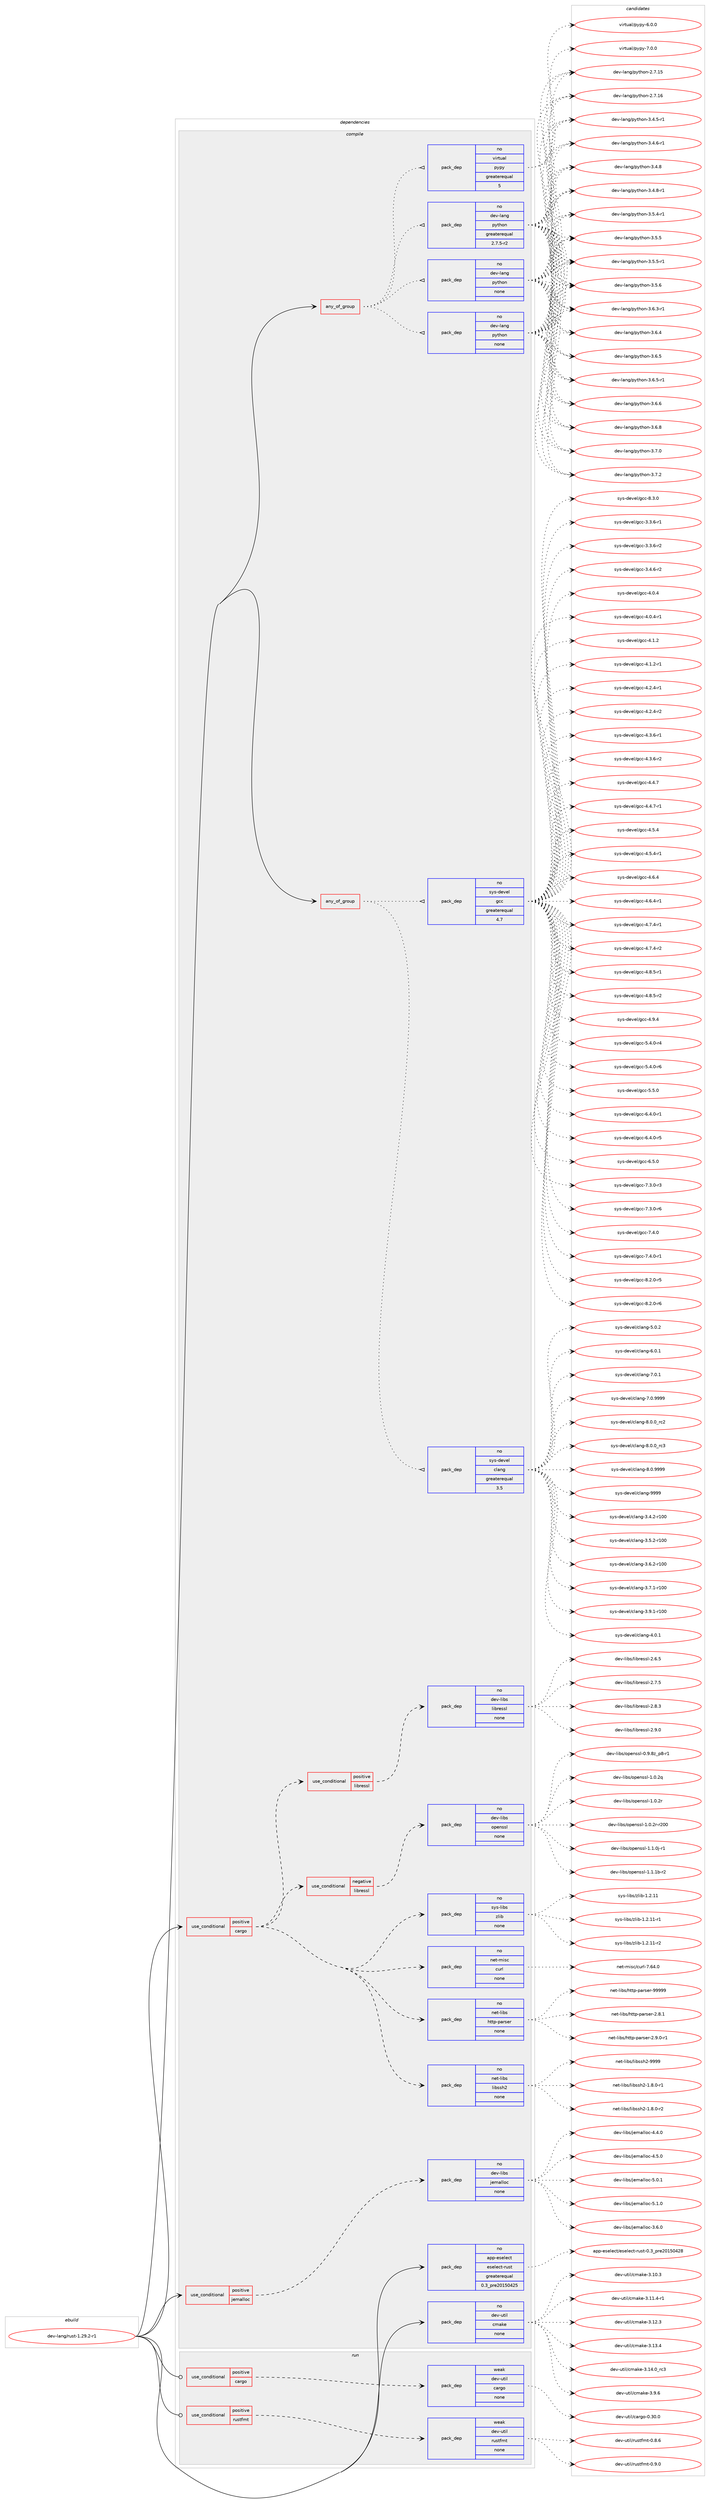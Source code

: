 digraph prolog {

# *************
# Graph options
# *************

newrank=true;
concentrate=true;
compound=true;
graph [rankdir=LR,fontname=Helvetica,fontsize=10,ranksep=1.5];#, ranksep=2.5, nodesep=0.2];
edge  [arrowhead=vee];
node  [fontname=Helvetica,fontsize=10];

# **********
# The ebuild
# **********

subgraph cluster_leftcol {
color=gray;
rank=same;
label=<<i>ebuild</i>>;
id [label="dev-lang/rust-1.29.2-r1", color=red, width=4, href="../dev-lang/rust-1.29.2-r1.svg"];
}

# ****************
# The dependencies
# ****************

subgraph cluster_midcol {
color=gray;
label=<<i>dependencies</i>>;
subgraph cluster_compile {
fillcolor="#eeeeee";
style=filled;
label=<<i>compile</i>>;
subgraph any22044 {
dependency1362469 [label=<<TABLE BORDER="0" CELLBORDER="1" CELLSPACING="0" CELLPADDING="4"><TR><TD CELLPADDING="10">any_of_group</TD></TR></TABLE>>, shape=none, color=red];subgraph pack975053 {
dependency1362470 [label=<<TABLE BORDER="0" CELLBORDER="1" CELLSPACING="0" CELLPADDING="4" WIDTH="220"><TR><TD ROWSPAN="6" CELLPADDING="30">pack_dep</TD></TR><TR><TD WIDTH="110">no</TD></TR><TR><TD>dev-lang</TD></TR><TR><TD>python</TD></TR><TR><TD>none</TD></TR><TR><TD></TD></TR></TABLE>>, shape=none, color=blue];
}
dependency1362469:e -> dependency1362470:w [weight=20,style="dotted",arrowhead="oinv"];
subgraph pack975054 {
dependency1362471 [label=<<TABLE BORDER="0" CELLBORDER="1" CELLSPACING="0" CELLPADDING="4" WIDTH="220"><TR><TD ROWSPAN="6" CELLPADDING="30">pack_dep</TD></TR><TR><TD WIDTH="110">no</TD></TR><TR><TD>dev-lang</TD></TR><TR><TD>python</TD></TR><TR><TD>none</TD></TR><TR><TD></TD></TR></TABLE>>, shape=none, color=blue];
}
dependency1362469:e -> dependency1362471:w [weight=20,style="dotted",arrowhead="oinv"];
subgraph pack975055 {
dependency1362472 [label=<<TABLE BORDER="0" CELLBORDER="1" CELLSPACING="0" CELLPADDING="4" WIDTH="220"><TR><TD ROWSPAN="6" CELLPADDING="30">pack_dep</TD></TR><TR><TD WIDTH="110">no</TD></TR><TR><TD>dev-lang</TD></TR><TR><TD>python</TD></TR><TR><TD>greaterequal</TD></TR><TR><TD>2.7.5-r2</TD></TR></TABLE>>, shape=none, color=blue];
}
dependency1362469:e -> dependency1362472:w [weight=20,style="dotted",arrowhead="oinv"];
subgraph pack975056 {
dependency1362473 [label=<<TABLE BORDER="0" CELLBORDER="1" CELLSPACING="0" CELLPADDING="4" WIDTH="220"><TR><TD ROWSPAN="6" CELLPADDING="30">pack_dep</TD></TR><TR><TD WIDTH="110">no</TD></TR><TR><TD>virtual</TD></TR><TR><TD>pypy</TD></TR><TR><TD>greaterequal</TD></TR><TR><TD>5</TD></TR></TABLE>>, shape=none, color=blue];
}
dependency1362469:e -> dependency1362473:w [weight=20,style="dotted",arrowhead="oinv"];
}
id:e -> dependency1362469:w [weight=20,style="solid",arrowhead="vee"];
subgraph any22045 {
dependency1362474 [label=<<TABLE BORDER="0" CELLBORDER="1" CELLSPACING="0" CELLPADDING="4"><TR><TD CELLPADDING="10">any_of_group</TD></TR></TABLE>>, shape=none, color=red];subgraph pack975057 {
dependency1362475 [label=<<TABLE BORDER="0" CELLBORDER="1" CELLSPACING="0" CELLPADDING="4" WIDTH="220"><TR><TD ROWSPAN="6" CELLPADDING="30">pack_dep</TD></TR><TR><TD WIDTH="110">no</TD></TR><TR><TD>sys-devel</TD></TR><TR><TD>gcc</TD></TR><TR><TD>greaterequal</TD></TR><TR><TD>4.7</TD></TR></TABLE>>, shape=none, color=blue];
}
dependency1362474:e -> dependency1362475:w [weight=20,style="dotted",arrowhead="oinv"];
subgraph pack975058 {
dependency1362476 [label=<<TABLE BORDER="0" CELLBORDER="1" CELLSPACING="0" CELLPADDING="4" WIDTH="220"><TR><TD ROWSPAN="6" CELLPADDING="30">pack_dep</TD></TR><TR><TD WIDTH="110">no</TD></TR><TR><TD>sys-devel</TD></TR><TR><TD>clang</TD></TR><TR><TD>greaterequal</TD></TR><TR><TD>3.5</TD></TR></TABLE>>, shape=none, color=blue];
}
dependency1362474:e -> dependency1362476:w [weight=20,style="dotted",arrowhead="oinv"];
}
id:e -> dependency1362474:w [weight=20,style="solid",arrowhead="vee"];
subgraph cond364820 {
dependency1362477 [label=<<TABLE BORDER="0" CELLBORDER="1" CELLSPACING="0" CELLPADDING="4"><TR><TD ROWSPAN="3" CELLPADDING="10">use_conditional</TD></TR><TR><TD>positive</TD></TR><TR><TD>cargo</TD></TR></TABLE>>, shape=none, color=red];
subgraph pack975059 {
dependency1362478 [label=<<TABLE BORDER="0" CELLBORDER="1" CELLSPACING="0" CELLPADDING="4" WIDTH="220"><TR><TD ROWSPAN="6" CELLPADDING="30">pack_dep</TD></TR><TR><TD WIDTH="110">no</TD></TR><TR><TD>sys-libs</TD></TR><TR><TD>zlib</TD></TR><TR><TD>none</TD></TR><TR><TD></TD></TR></TABLE>>, shape=none, color=blue];
}
dependency1362477:e -> dependency1362478:w [weight=20,style="dashed",arrowhead="vee"];
subgraph cond364821 {
dependency1362479 [label=<<TABLE BORDER="0" CELLBORDER="1" CELLSPACING="0" CELLPADDING="4"><TR><TD ROWSPAN="3" CELLPADDING="10">use_conditional</TD></TR><TR><TD>negative</TD></TR><TR><TD>libressl</TD></TR></TABLE>>, shape=none, color=red];
subgraph pack975060 {
dependency1362480 [label=<<TABLE BORDER="0" CELLBORDER="1" CELLSPACING="0" CELLPADDING="4" WIDTH="220"><TR><TD ROWSPAN="6" CELLPADDING="30">pack_dep</TD></TR><TR><TD WIDTH="110">no</TD></TR><TR><TD>dev-libs</TD></TR><TR><TD>openssl</TD></TR><TR><TD>none</TD></TR><TR><TD></TD></TR></TABLE>>, shape=none, color=blue];
}
dependency1362479:e -> dependency1362480:w [weight=20,style="dashed",arrowhead="vee"];
}
dependency1362477:e -> dependency1362479:w [weight=20,style="dashed",arrowhead="vee"];
subgraph cond364822 {
dependency1362481 [label=<<TABLE BORDER="0" CELLBORDER="1" CELLSPACING="0" CELLPADDING="4"><TR><TD ROWSPAN="3" CELLPADDING="10">use_conditional</TD></TR><TR><TD>positive</TD></TR><TR><TD>libressl</TD></TR></TABLE>>, shape=none, color=red];
subgraph pack975061 {
dependency1362482 [label=<<TABLE BORDER="0" CELLBORDER="1" CELLSPACING="0" CELLPADDING="4" WIDTH="220"><TR><TD ROWSPAN="6" CELLPADDING="30">pack_dep</TD></TR><TR><TD WIDTH="110">no</TD></TR><TR><TD>dev-libs</TD></TR><TR><TD>libressl</TD></TR><TR><TD>none</TD></TR><TR><TD></TD></TR></TABLE>>, shape=none, color=blue];
}
dependency1362481:e -> dependency1362482:w [weight=20,style="dashed",arrowhead="vee"];
}
dependency1362477:e -> dependency1362481:w [weight=20,style="dashed",arrowhead="vee"];
subgraph pack975062 {
dependency1362483 [label=<<TABLE BORDER="0" CELLBORDER="1" CELLSPACING="0" CELLPADDING="4" WIDTH="220"><TR><TD ROWSPAN="6" CELLPADDING="30">pack_dep</TD></TR><TR><TD WIDTH="110">no</TD></TR><TR><TD>net-libs</TD></TR><TR><TD>libssh2</TD></TR><TR><TD>none</TD></TR><TR><TD></TD></TR></TABLE>>, shape=none, color=blue];
}
dependency1362477:e -> dependency1362483:w [weight=20,style="dashed",arrowhead="vee"];
subgraph pack975063 {
dependency1362484 [label=<<TABLE BORDER="0" CELLBORDER="1" CELLSPACING="0" CELLPADDING="4" WIDTH="220"><TR><TD ROWSPAN="6" CELLPADDING="30">pack_dep</TD></TR><TR><TD WIDTH="110">no</TD></TR><TR><TD>net-libs</TD></TR><TR><TD>http-parser</TD></TR><TR><TD>none</TD></TR><TR><TD></TD></TR></TABLE>>, shape=none, color=blue];
}
dependency1362477:e -> dependency1362484:w [weight=20,style="dashed",arrowhead="vee"];
subgraph pack975064 {
dependency1362485 [label=<<TABLE BORDER="0" CELLBORDER="1" CELLSPACING="0" CELLPADDING="4" WIDTH="220"><TR><TD ROWSPAN="6" CELLPADDING="30">pack_dep</TD></TR><TR><TD WIDTH="110">no</TD></TR><TR><TD>net-misc</TD></TR><TR><TD>curl</TD></TR><TR><TD>none</TD></TR><TR><TD></TD></TR></TABLE>>, shape=none, color=blue];
}
dependency1362477:e -> dependency1362485:w [weight=20,style="dashed",arrowhead="vee"];
}
id:e -> dependency1362477:w [weight=20,style="solid",arrowhead="vee"];
subgraph cond364823 {
dependency1362486 [label=<<TABLE BORDER="0" CELLBORDER="1" CELLSPACING="0" CELLPADDING="4"><TR><TD ROWSPAN="3" CELLPADDING="10">use_conditional</TD></TR><TR><TD>positive</TD></TR><TR><TD>jemalloc</TD></TR></TABLE>>, shape=none, color=red];
subgraph pack975065 {
dependency1362487 [label=<<TABLE BORDER="0" CELLBORDER="1" CELLSPACING="0" CELLPADDING="4" WIDTH="220"><TR><TD ROWSPAN="6" CELLPADDING="30">pack_dep</TD></TR><TR><TD WIDTH="110">no</TD></TR><TR><TD>dev-libs</TD></TR><TR><TD>jemalloc</TD></TR><TR><TD>none</TD></TR><TR><TD></TD></TR></TABLE>>, shape=none, color=blue];
}
dependency1362486:e -> dependency1362487:w [weight=20,style="dashed",arrowhead="vee"];
}
id:e -> dependency1362486:w [weight=20,style="solid",arrowhead="vee"];
subgraph pack975066 {
dependency1362488 [label=<<TABLE BORDER="0" CELLBORDER="1" CELLSPACING="0" CELLPADDING="4" WIDTH="220"><TR><TD ROWSPAN="6" CELLPADDING="30">pack_dep</TD></TR><TR><TD WIDTH="110">no</TD></TR><TR><TD>app-eselect</TD></TR><TR><TD>eselect-rust</TD></TR><TR><TD>greaterequal</TD></TR><TR><TD>0.3_pre20150425</TD></TR></TABLE>>, shape=none, color=blue];
}
id:e -> dependency1362488:w [weight=20,style="solid",arrowhead="vee"];
subgraph pack975067 {
dependency1362489 [label=<<TABLE BORDER="0" CELLBORDER="1" CELLSPACING="0" CELLPADDING="4" WIDTH="220"><TR><TD ROWSPAN="6" CELLPADDING="30">pack_dep</TD></TR><TR><TD WIDTH="110">no</TD></TR><TR><TD>dev-util</TD></TR><TR><TD>cmake</TD></TR><TR><TD>none</TD></TR><TR><TD></TD></TR></TABLE>>, shape=none, color=blue];
}
id:e -> dependency1362489:w [weight=20,style="solid",arrowhead="vee"];
}
subgraph cluster_compileandrun {
fillcolor="#eeeeee";
style=filled;
label=<<i>compile and run</i>>;
}
subgraph cluster_run {
fillcolor="#eeeeee";
style=filled;
label=<<i>run</i>>;
subgraph cond364824 {
dependency1362490 [label=<<TABLE BORDER="0" CELLBORDER="1" CELLSPACING="0" CELLPADDING="4"><TR><TD ROWSPAN="3" CELLPADDING="10">use_conditional</TD></TR><TR><TD>positive</TD></TR><TR><TD>cargo</TD></TR></TABLE>>, shape=none, color=red];
subgraph pack975068 {
dependency1362491 [label=<<TABLE BORDER="0" CELLBORDER="1" CELLSPACING="0" CELLPADDING="4" WIDTH="220"><TR><TD ROWSPAN="6" CELLPADDING="30">pack_dep</TD></TR><TR><TD WIDTH="110">weak</TD></TR><TR><TD>dev-util</TD></TR><TR><TD>cargo</TD></TR><TR><TD>none</TD></TR><TR><TD></TD></TR></TABLE>>, shape=none, color=blue];
}
dependency1362490:e -> dependency1362491:w [weight=20,style="dashed",arrowhead="vee"];
}
id:e -> dependency1362490:w [weight=20,style="solid",arrowhead="odot"];
subgraph cond364825 {
dependency1362492 [label=<<TABLE BORDER="0" CELLBORDER="1" CELLSPACING="0" CELLPADDING="4"><TR><TD ROWSPAN="3" CELLPADDING="10">use_conditional</TD></TR><TR><TD>positive</TD></TR><TR><TD>rustfmt</TD></TR></TABLE>>, shape=none, color=red];
subgraph pack975069 {
dependency1362493 [label=<<TABLE BORDER="0" CELLBORDER="1" CELLSPACING="0" CELLPADDING="4" WIDTH="220"><TR><TD ROWSPAN="6" CELLPADDING="30">pack_dep</TD></TR><TR><TD WIDTH="110">weak</TD></TR><TR><TD>dev-util</TD></TR><TR><TD>rustfmt</TD></TR><TR><TD>none</TD></TR><TR><TD></TD></TR></TABLE>>, shape=none, color=blue];
}
dependency1362492:e -> dependency1362493:w [weight=20,style="dashed",arrowhead="vee"];
}
id:e -> dependency1362492:w [weight=20,style="solid",arrowhead="odot"];
}
}

# **************
# The candidates
# **************

subgraph cluster_choices {
rank=same;
color=gray;
label=<<i>candidates</i>>;

subgraph choice975053 {
color=black;
nodesep=1;
choice10010111845108971101034711212111610411111045504655464953 [label="dev-lang/python-2.7.15", color=red, width=4,href="../dev-lang/python-2.7.15.svg"];
choice10010111845108971101034711212111610411111045504655464954 [label="dev-lang/python-2.7.16", color=red, width=4,href="../dev-lang/python-2.7.16.svg"];
choice1001011184510897110103471121211161041111104551465246534511449 [label="dev-lang/python-3.4.5-r1", color=red, width=4,href="../dev-lang/python-3.4.5-r1.svg"];
choice1001011184510897110103471121211161041111104551465246544511449 [label="dev-lang/python-3.4.6-r1", color=red, width=4,href="../dev-lang/python-3.4.6-r1.svg"];
choice100101118451089711010347112121116104111110455146524656 [label="dev-lang/python-3.4.8", color=red, width=4,href="../dev-lang/python-3.4.8.svg"];
choice1001011184510897110103471121211161041111104551465246564511449 [label="dev-lang/python-3.4.8-r1", color=red, width=4,href="../dev-lang/python-3.4.8-r1.svg"];
choice1001011184510897110103471121211161041111104551465346524511449 [label="dev-lang/python-3.5.4-r1", color=red, width=4,href="../dev-lang/python-3.5.4-r1.svg"];
choice100101118451089711010347112121116104111110455146534653 [label="dev-lang/python-3.5.5", color=red, width=4,href="../dev-lang/python-3.5.5.svg"];
choice1001011184510897110103471121211161041111104551465346534511449 [label="dev-lang/python-3.5.5-r1", color=red, width=4,href="../dev-lang/python-3.5.5-r1.svg"];
choice100101118451089711010347112121116104111110455146534654 [label="dev-lang/python-3.5.6", color=red, width=4,href="../dev-lang/python-3.5.6.svg"];
choice1001011184510897110103471121211161041111104551465446514511449 [label="dev-lang/python-3.6.3-r1", color=red, width=4,href="../dev-lang/python-3.6.3-r1.svg"];
choice100101118451089711010347112121116104111110455146544652 [label="dev-lang/python-3.6.4", color=red, width=4,href="../dev-lang/python-3.6.4.svg"];
choice100101118451089711010347112121116104111110455146544653 [label="dev-lang/python-3.6.5", color=red, width=4,href="../dev-lang/python-3.6.5.svg"];
choice1001011184510897110103471121211161041111104551465446534511449 [label="dev-lang/python-3.6.5-r1", color=red, width=4,href="../dev-lang/python-3.6.5-r1.svg"];
choice100101118451089711010347112121116104111110455146544654 [label="dev-lang/python-3.6.6", color=red, width=4,href="../dev-lang/python-3.6.6.svg"];
choice100101118451089711010347112121116104111110455146544656 [label="dev-lang/python-3.6.8", color=red, width=4,href="../dev-lang/python-3.6.8.svg"];
choice100101118451089711010347112121116104111110455146554648 [label="dev-lang/python-3.7.0", color=red, width=4,href="../dev-lang/python-3.7.0.svg"];
choice100101118451089711010347112121116104111110455146554650 [label="dev-lang/python-3.7.2", color=red, width=4,href="../dev-lang/python-3.7.2.svg"];
dependency1362470:e -> choice10010111845108971101034711212111610411111045504655464953:w [style=dotted,weight="100"];
dependency1362470:e -> choice10010111845108971101034711212111610411111045504655464954:w [style=dotted,weight="100"];
dependency1362470:e -> choice1001011184510897110103471121211161041111104551465246534511449:w [style=dotted,weight="100"];
dependency1362470:e -> choice1001011184510897110103471121211161041111104551465246544511449:w [style=dotted,weight="100"];
dependency1362470:e -> choice100101118451089711010347112121116104111110455146524656:w [style=dotted,weight="100"];
dependency1362470:e -> choice1001011184510897110103471121211161041111104551465246564511449:w [style=dotted,weight="100"];
dependency1362470:e -> choice1001011184510897110103471121211161041111104551465346524511449:w [style=dotted,weight="100"];
dependency1362470:e -> choice100101118451089711010347112121116104111110455146534653:w [style=dotted,weight="100"];
dependency1362470:e -> choice1001011184510897110103471121211161041111104551465346534511449:w [style=dotted,weight="100"];
dependency1362470:e -> choice100101118451089711010347112121116104111110455146534654:w [style=dotted,weight="100"];
dependency1362470:e -> choice1001011184510897110103471121211161041111104551465446514511449:w [style=dotted,weight="100"];
dependency1362470:e -> choice100101118451089711010347112121116104111110455146544652:w [style=dotted,weight="100"];
dependency1362470:e -> choice100101118451089711010347112121116104111110455146544653:w [style=dotted,weight="100"];
dependency1362470:e -> choice1001011184510897110103471121211161041111104551465446534511449:w [style=dotted,weight="100"];
dependency1362470:e -> choice100101118451089711010347112121116104111110455146544654:w [style=dotted,weight="100"];
dependency1362470:e -> choice100101118451089711010347112121116104111110455146544656:w [style=dotted,weight="100"];
dependency1362470:e -> choice100101118451089711010347112121116104111110455146554648:w [style=dotted,weight="100"];
dependency1362470:e -> choice100101118451089711010347112121116104111110455146554650:w [style=dotted,weight="100"];
}
subgraph choice975054 {
color=black;
nodesep=1;
choice10010111845108971101034711212111610411111045504655464953 [label="dev-lang/python-2.7.15", color=red, width=4,href="../dev-lang/python-2.7.15.svg"];
choice10010111845108971101034711212111610411111045504655464954 [label="dev-lang/python-2.7.16", color=red, width=4,href="../dev-lang/python-2.7.16.svg"];
choice1001011184510897110103471121211161041111104551465246534511449 [label="dev-lang/python-3.4.5-r1", color=red, width=4,href="../dev-lang/python-3.4.5-r1.svg"];
choice1001011184510897110103471121211161041111104551465246544511449 [label="dev-lang/python-3.4.6-r1", color=red, width=4,href="../dev-lang/python-3.4.6-r1.svg"];
choice100101118451089711010347112121116104111110455146524656 [label="dev-lang/python-3.4.8", color=red, width=4,href="../dev-lang/python-3.4.8.svg"];
choice1001011184510897110103471121211161041111104551465246564511449 [label="dev-lang/python-3.4.8-r1", color=red, width=4,href="../dev-lang/python-3.4.8-r1.svg"];
choice1001011184510897110103471121211161041111104551465346524511449 [label="dev-lang/python-3.5.4-r1", color=red, width=4,href="../dev-lang/python-3.5.4-r1.svg"];
choice100101118451089711010347112121116104111110455146534653 [label="dev-lang/python-3.5.5", color=red, width=4,href="../dev-lang/python-3.5.5.svg"];
choice1001011184510897110103471121211161041111104551465346534511449 [label="dev-lang/python-3.5.5-r1", color=red, width=4,href="../dev-lang/python-3.5.5-r1.svg"];
choice100101118451089711010347112121116104111110455146534654 [label="dev-lang/python-3.5.6", color=red, width=4,href="../dev-lang/python-3.5.6.svg"];
choice1001011184510897110103471121211161041111104551465446514511449 [label="dev-lang/python-3.6.3-r1", color=red, width=4,href="../dev-lang/python-3.6.3-r1.svg"];
choice100101118451089711010347112121116104111110455146544652 [label="dev-lang/python-3.6.4", color=red, width=4,href="../dev-lang/python-3.6.4.svg"];
choice100101118451089711010347112121116104111110455146544653 [label="dev-lang/python-3.6.5", color=red, width=4,href="../dev-lang/python-3.6.5.svg"];
choice1001011184510897110103471121211161041111104551465446534511449 [label="dev-lang/python-3.6.5-r1", color=red, width=4,href="../dev-lang/python-3.6.5-r1.svg"];
choice100101118451089711010347112121116104111110455146544654 [label="dev-lang/python-3.6.6", color=red, width=4,href="../dev-lang/python-3.6.6.svg"];
choice100101118451089711010347112121116104111110455146544656 [label="dev-lang/python-3.6.8", color=red, width=4,href="../dev-lang/python-3.6.8.svg"];
choice100101118451089711010347112121116104111110455146554648 [label="dev-lang/python-3.7.0", color=red, width=4,href="../dev-lang/python-3.7.0.svg"];
choice100101118451089711010347112121116104111110455146554650 [label="dev-lang/python-3.7.2", color=red, width=4,href="../dev-lang/python-3.7.2.svg"];
dependency1362471:e -> choice10010111845108971101034711212111610411111045504655464953:w [style=dotted,weight="100"];
dependency1362471:e -> choice10010111845108971101034711212111610411111045504655464954:w [style=dotted,weight="100"];
dependency1362471:e -> choice1001011184510897110103471121211161041111104551465246534511449:w [style=dotted,weight="100"];
dependency1362471:e -> choice1001011184510897110103471121211161041111104551465246544511449:w [style=dotted,weight="100"];
dependency1362471:e -> choice100101118451089711010347112121116104111110455146524656:w [style=dotted,weight="100"];
dependency1362471:e -> choice1001011184510897110103471121211161041111104551465246564511449:w [style=dotted,weight="100"];
dependency1362471:e -> choice1001011184510897110103471121211161041111104551465346524511449:w [style=dotted,weight="100"];
dependency1362471:e -> choice100101118451089711010347112121116104111110455146534653:w [style=dotted,weight="100"];
dependency1362471:e -> choice1001011184510897110103471121211161041111104551465346534511449:w [style=dotted,weight="100"];
dependency1362471:e -> choice100101118451089711010347112121116104111110455146534654:w [style=dotted,weight="100"];
dependency1362471:e -> choice1001011184510897110103471121211161041111104551465446514511449:w [style=dotted,weight="100"];
dependency1362471:e -> choice100101118451089711010347112121116104111110455146544652:w [style=dotted,weight="100"];
dependency1362471:e -> choice100101118451089711010347112121116104111110455146544653:w [style=dotted,weight="100"];
dependency1362471:e -> choice1001011184510897110103471121211161041111104551465446534511449:w [style=dotted,weight="100"];
dependency1362471:e -> choice100101118451089711010347112121116104111110455146544654:w [style=dotted,weight="100"];
dependency1362471:e -> choice100101118451089711010347112121116104111110455146544656:w [style=dotted,weight="100"];
dependency1362471:e -> choice100101118451089711010347112121116104111110455146554648:w [style=dotted,weight="100"];
dependency1362471:e -> choice100101118451089711010347112121116104111110455146554650:w [style=dotted,weight="100"];
}
subgraph choice975055 {
color=black;
nodesep=1;
choice10010111845108971101034711212111610411111045504655464953 [label="dev-lang/python-2.7.15", color=red, width=4,href="../dev-lang/python-2.7.15.svg"];
choice10010111845108971101034711212111610411111045504655464954 [label="dev-lang/python-2.7.16", color=red, width=4,href="../dev-lang/python-2.7.16.svg"];
choice1001011184510897110103471121211161041111104551465246534511449 [label="dev-lang/python-3.4.5-r1", color=red, width=4,href="../dev-lang/python-3.4.5-r1.svg"];
choice1001011184510897110103471121211161041111104551465246544511449 [label="dev-lang/python-3.4.6-r1", color=red, width=4,href="../dev-lang/python-3.4.6-r1.svg"];
choice100101118451089711010347112121116104111110455146524656 [label="dev-lang/python-3.4.8", color=red, width=4,href="../dev-lang/python-3.4.8.svg"];
choice1001011184510897110103471121211161041111104551465246564511449 [label="dev-lang/python-3.4.8-r1", color=red, width=4,href="../dev-lang/python-3.4.8-r1.svg"];
choice1001011184510897110103471121211161041111104551465346524511449 [label="dev-lang/python-3.5.4-r1", color=red, width=4,href="../dev-lang/python-3.5.4-r1.svg"];
choice100101118451089711010347112121116104111110455146534653 [label="dev-lang/python-3.5.5", color=red, width=4,href="../dev-lang/python-3.5.5.svg"];
choice1001011184510897110103471121211161041111104551465346534511449 [label="dev-lang/python-3.5.5-r1", color=red, width=4,href="../dev-lang/python-3.5.5-r1.svg"];
choice100101118451089711010347112121116104111110455146534654 [label="dev-lang/python-3.5.6", color=red, width=4,href="../dev-lang/python-3.5.6.svg"];
choice1001011184510897110103471121211161041111104551465446514511449 [label="dev-lang/python-3.6.3-r1", color=red, width=4,href="../dev-lang/python-3.6.3-r1.svg"];
choice100101118451089711010347112121116104111110455146544652 [label="dev-lang/python-3.6.4", color=red, width=4,href="../dev-lang/python-3.6.4.svg"];
choice100101118451089711010347112121116104111110455146544653 [label="dev-lang/python-3.6.5", color=red, width=4,href="../dev-lang/python-3.6.5.svg"];
choice1001011184510897110103471121211161041111104551465446534511449 [label="dev-lang/python-3.6.5-r1", color=red, width=4,href="../dev-lang/python-3.6.5-r1.svg"];
choice100101118451089711010347112121116104111110455146544654 [label="dev-lang/python-3.6.6", color=red, width=4,href="../dev-lang/python-3.6.6.svg"];
choice100101118451089711010347112121116104111110455146544656 [label="dev-lang/python-3.6.8", color=red, width=4,href="../dev-lang/python-3.6.8.svg"];
choice100101118451089711010347112121116104111110455146554648 [label="dev-lang/python-3.7.0", color=red, width=4,href="../dev-lang/python-3.7.0.svg"];
choice100101118451089711010347112121116104111110455146554650 [label="dev-lang/python-3.7.2", color=red, width=4,href="../dev-lang/python-3.7.2.svg"];
dependency1362472:e -> choice10010111845108971101034711212111610411111045504655464953:w [style=dotted,weight="100"];
dependency1362472:e -> choice10010111845108971101034711212111610411111045504655464954:w [style=dotted,weight="100"];
dependency1362472:e -> choice1001011184510897110103471121211161041111104551465246534511449:w [style=dotted,weight="100"];
dependency1362472:e -> choice1001011184510897110103471121211161041111104551465246544511449:w [style=dotted,weight="100"];
dependency1362472:e -> choice100101118451089711010347112121116104111110455146524656:w [style=dotted,weight="100"];
dependency1362472:e -> choice1001011184510897110103471121211161041111104551465246564511449:w [style=dotted,weight="100"];
dependency1362472:e -> choice1001011184510897110103471121211161041111104551465346524511449:w [style=dotted,weight="100"];
dependency1362472:e -> choice100101118451089711010347112121116104111110455146534653:w [style=dotted,weight="100"];
dependency1362472:e -> choice1001011184510897110103471121211161041111104551465346534511449:w [style=dotted,weight="100"];
dependency1362472:e -> choice100101118451089711010347112121116104111110455146534654:w [style=dotted,weight="100"];
dependency1362472:e -> choice1001011184510897110103471121211161041111104551465446514511449:w [style=dotted,weight="100"];
dependency1362472:e -> choice100101118451089711010347112121116104111110455146544652:w [style=dotted,weight="100"];
dependency1362472:e -> choice100101118451089711010347112121116104111110455146544653:w [style=dotted,weight="100"];
dependency1362472:e -> choice1001011184510897110103471121211161041111104551465446534511449:w [style=dotted,weight="100"];
dependency1362472:e -> choice100101118451089711010347112121116104111110455146544654:w [style=dotted,weight="100"];
dependency1362472:e -> choice100101118451089711010347112121116104111110455146544656:w [style=dotted,weight="100"];
dependency1362472:e -> choice100101118451089711010347112121116104111110455146554648:w [style=dotted,weight="100"];
dependency1362472:e -> choice100101118451089711010347112121116104111110455146554650:w [style=dotted,weight="100"];
}
subgraph choice975056 {
color=black;
nodesep=1;
choice1181051141161179710847112121112121455446484648 [label="virtual/pypy-6.0.0", color=red, width=4,href="../virtual/pypy-6.0.0.svg"];
choice1181051141161179710847112121112121455546484648 [label="virtual/pypy-7.0.0", color=red, width=4,href="../virtual/pypy-7.0.0.svg"];
dependency1362473:e -> choice1181051141161179710847112121112121455446484648:w [style=dotted,weight="100"];
dependency1362473:e -> choice1181051141161179710847112121112121455546484648:w [style=dotted,weight="100"];
}
subgraph choice975057 {
color=black;
nodesep=1;
choice115121115451001011181011084710399994551465146544511449 [label="sys-devel/gcc-3.3.6-r1", color=red, width=4,href="../sys-devel/gcc-3.3.6-r1.svg"];
choice115121115451001011181011084710399994551465146544511450 [label="sys-devel/gcc-3.3.6-r2", color=red, width=4,href="../sys-devel/gcc-3.3.6-r2.svg"];
choice115121115451001011181011084710399994551465246544511450 [label="sys-devel/gcc-3.4.6-r2", color=red, width=4,href="../sys-devel/gcc-3.4.6-r2.svg"];
choice11512111545100101118101108471039999455246484652 [label="sys-devel/gcc-4.0.4", color=red, width=4,href="../sys-devel/gcc-4.0.4.svg"];
choice115121115451001011181011084710399994552464846524511449 [label="sys-devel/gcc-4.0.4-r1", color=red, width=4,href="../sys-devel/gcc-4.0.4-r1.svg"];
choice11512111545100101118101108471039999455246494650 [label="sys-devel/gcc-4.1.2", color=red, width=4,href="../sys-devel/gcc-4.1.2.svg"];
choice115121115451001011181011084710399994552464946504511449 [label="sys-devel/gcc-4.1.2-r1", color=red, width=4,href="../sys-devel/gcc-4.1.2-r1.svg"];
choice115121115451001011181011084710399994552465046524511449 [label="sys-devel/gcc-4.2.4-r1", color=red, width=4,href="../sys-devel/gcc-4.2.4-r1.svg"];
choice115121115451001011181011084710399994552465046524511450 [label="sys-devel/gcc-4.2.4-r2", color=red, width=4,href="../sys-devel/gcc-4.2.4-r2.svg"];
choice115121115451001011181011084710399994552465146544511449 [label="sys-devel/gcc-4.3.6-r1", color=red, width=4,href="../sys-devel/gcc-4.3.6-r1.svg"];
choice115121115451001011181011084710399994552465146544511450 [label="sys-devel/gcc-4.3.6-r2", color=red, width=4,href="../sys-devel/gcc-4.3.6-r2.svg"];
choice11512111545100101118101108471039999455246524655 [label="sys-devel/gcc-4.4.7", color=red, width=4,href="../sys-devel/gcc-4.4.7.svg"];
choice115121115451001011181011084710399994552465246554511449 [label="sys-devel/gcc-4.4.7-r1", color=red, width=4,href="../sys-devel/gcc-4.4.7-r1.svg"];
choice11512111545100101118101108471039999455246534652 [label="sys-devel/gcc-4.5.4", color=red, width=4,href="../sys-devel/gcc-4.5.4.svg"];
choice115121115451001011181011084710399994552465346524511449 [label="sys-devel/gcc-4.5.4-r1", color=red, width=4,href="../sys-devel/gcc-4.5.4-r1.svg"];
choice11512111545100101118101108471039999455246544652 [label="sys-devel/gcc-4.6.4", color=red, width=4,href="../sys-devel/gcc-4.6.4.svg"];
choice115121115451001011181011084710399994552465446524511449 [label="sys-devel/gcc-4.6.4-r1", color=red, width=4,href="../sys-devel/gcc-4.6.4-r1.svg"];
choice115121115451001011181011084710399994552465546524511449 [label="sys-devel/gcc-4.7.4-r1", color=red, width=4,href="../sys-devel/gcc-4.7.4-r1.svg"];
choice115121115451001011181011084710399994552465546524511450 [label="sys-devel/gcc-4.7.4-r2", color=red, width=4,href="../sys-devel/gcc-4.7.4-r2.svg"];
choice115121115451001011181011084710399994552465646534511449 [label="sys-devel/gcc-4.8.5-r1", color=red, width=4,href="../sys-devel/gcc-4.8.5-r1.svg"];
choice115121115451001011181011084710399994552465646534511450 [label="sys-devel/gcc-4.8.5-r2", color=red, width=4,href="../sys-devel/gcc-4.8.5-r2.svg"];
choice11512111545100101118101108471039999455246574652 [label="sys-devel/gcc-4.9.4", color=red, width=4,href="../sys-devel/gcc-4.9.4.svg"];
choice115121115451001011181011084710399994553465246484511452 [label="sys-devel/gcc-5.4.0-r4", color=red, width=4,href="../sys-devel/gcc-5.4.0-r4.svg"];
choice115121115451001011181011084710399994553465246484511454 [label="sys-devel/gcc-5.4.0-r6", color=red, width=4,href="../sys-devel/gcc-5.4.0-r6.svg"];
choice11512111545100101118101108471039999455346534648 [label="sys-devel/gcc-5.5.0", color=red, width=4,href="../sys-devel/gcc-5.5.0.svg"];
choice115121115451001011181011084710399994554465246484511449 [label="sys-devel/gcc-6.4.0-r1", color=red, width=4,href="../sys-devel/gcc-6.4.0-r1.svg"];
choice115121115451001011181011084710399994554465246484511453 [label="sys-devel/gcc-6.4.0-r5", color=red, width=4,href="../sys-devel/gcc-6.4.0-r5.svg"];
choice11512111545100101118101108471039999455446534648 [label="sys-devel/gcc-6.5.0", color=red, width=4,href="../sys-devel/gcc-6.5.0.svg"];
choice115121115451001011181011084710399994555465146484511451 [label="sys-devel/gcc-7.3.0-r3", color=red, width=4,href="../sys-devel/gcc-7.3.0-r3.svg"];
choice115121115451001011181011084710399994555465146484511454 [label="sys-devel/gcc-7.3.0-r6", color=red, width=4,href="../sys-devel/gcc-7.3.0-r6.svg"];
choice11512111545100101118101108471039999455546524648 [label="sys-devel/gcc-7.4.0", color=red, width=4,href="../sys-devel/gcc-7.4.0.svg"];
choice115121115451001011181011084710399994555465246484511449 [label="sys-devel/gcc-7.4.0-r1", color=red, width=4,href="../sys-devel/gcc-7.4.0-r1.svg"];
choice115121115451001011181011084710399994556465046484511453 [label="sys-devel/gcc-8.2.0-r5", color=red, width=4,href="../sys-devel/gcc-8.2.0-r5.svg"];
choice115121115451001011181011084710399994556465046484511454 [label="sys-devel/gcc-8.2.0-r6", color=red, width=4,href="../sys-devel/gcc-8.2.0-r6.svg"];
choice11512111545100101118101108471039999455646514648 [label="sys-devel/gcc-8.3.0", color=red, width=4,href="../sys-devel/gcc-8.3.0.svg"];
dependency1362475:e -> choice115121115451001011181011084710399994551465146544511449:w [style=dotted,weight="100"];
dependency1362475:e -> choice115121115451001011181011084710399994551465146544511450:w [style=dotted,weight="100"];
dependency1362475:e -> choice115121115451001011181011084710399994551465246544511450:w [style=dotted,weight="100"];
dependency1362475:e -> choice11512111545100101118101108471039999455246484652:w [style=dotted,weight="100"];
dependency1362475:e -> choice115121115451001011181011084710399994552464846524511449:w [style=dotted,weight="100"];
dependency1362475:e -> choice11512111545100101118101108471039999455246494650:w [style=dotted,weight="100"];
dependency1362475:e -> choice115121115451001011181011084710399994552464946504511449:w [style=dotted,weight="100"];
dependency1362475:e -> choice115121115451001011181011084710399994552465046524511449:w [style=dotted,weight="100"];
dependency1362475:e -> choice115121115451001011181011084710399994552465046524511450:w [style=dotted,weight="100"];
dependency1362475:e -> choice115121115451001011181011084710399994552465146544511449:w [style=dotted,weight="100"];
dependency1362475:e -> choice115121115451001011181011084710399994552465146544511450:w [style=dotted,weight="100"];
dependency1362475:e -> choice11512111545100101118101108471039999455246524655:w [style=dotted,weight="100"];
dependency1362475:e -> choice115121115451001011181011084710399994552465246554511449:w [style=dotted,weight="100"];
dependency1362475:e -> choice11512111545100101118101108471039999455246534652:w [style=dotted,weight="100"];
dependency1362475:e -> choice115121115451001011181011084710399994552465346524511449:w [style=dotted,weight="100"];
dependency1362475:e -> choice11512111545100101118101108471039999455246544652:w [style=dotted,weight="100"];
dependency1362475:e -> choice115121115451001011181011084710399994552465446524511449:w [style=dotted,weight="100"];
dependency1362475:e -> choice115121115451001011181011084710399994552465546524511449:w [style=dotted,weight="100"];
dependency1362475:e -> choice115121115451001011181011084710399994552465546524511450:w [style=dotted,weight="100"];
dependency1362475:e -> choice115121115451001011181011084710399994552465646534511449:w [style=dotted,weight="100"];
dependency1362475:e -> choice115121115451001011181011084710399994552465646534511450:w [style=dotted,weight="100"];
dependency1362475:e -> choice11512111545100101118101108471039999455246574652:w [style=dotted,weight="100"];
dependency1362475:e -> choice115121115451001011181011084710399994553465246484511452:w [style=dotted,weight="100"];
dependency1362475:e -> choice115121115451001011181011084710399994553465246484511454:w [style=dotted,weight="100"];
dependency1362475:e -> choice11512111545100101118101108471039999455346534648:w [style=dotted,weight="100"];
dependency1362475:e -> choice115121115451001011181011084710399994554465246484511449:w [style=dotted,weight="100"];
dependency1362475:e -> choice115121115451001011181011084710399994554465246484511453:w [style=dotted,weight="100"];
dependency1362475:e -> choice11512111545100101118101108471039999455446534648:w [style=dotted,weight="100"];
dependency1362475:e -> choice115121115451001011181011084710399994555465146484511451:w [style=dotted,weight="100"];
dependency1362475:e -> choice115121115451001011181011084710399994555465146484511454:w [style=dotted,weight="100"];
dependency1362475:e -> choice11512111545100101118101108471039999455546524648:w [style=dotted,weight="100"];
dependency1362475:e -> choice115121115451001011181011084710399994555465246484511449:w [style=dotted,weight="100"];
dependency1362475:e -> choice115121115451001011181011084710399994556465046484511453:w [style=dotted,weight="100"];
dependency1362475:e -> choice115121115451001011181011084710399994556465046484511454:w [style=dotted,weight="100"];
dependency1362475:e -> choice11512111545100101118101108471039999455646514648:w [style=dotted,weight="100"];
}
subgraph choice975058 {
color=black;
nodesep=1;
choice1151211154510010111810110847991089711010345514652465045114494848 [label="sys-devel/clang-3.4.2-r100", color=red, width=4,href="../sys-devel/clang-3.4.2-r100.svg"];
choice1151211154510010111810110847991089711010345514653465045114494848 [label="sys-devel/clang-3.5.2-r100", color=red, width=4,href="../sys-devel/clang-3.5.2-r100.svg"];
choice1151211154510010111810110847991089711010345514654465045114494848 [label="sys-devel/clang-3.6.2-r100", color=red, width=4,href="../sys-devel/clang-3.6.2-r100.svg"];
choice1151211154510010111810110847991089711010345514655464945114494848 [label="sys-devel/clang-3.7.1-r100", color=red, width=4,href="../sys-devel/clang-3.7.1-r100.svg"];
choice1151211154510010111810110847991089711010345514657464945114494848 [label="sys-devel/clang-3.9.1-r100", color=red, width=4,href="../sys-devel/clang-3.9.1-r100.svg"];
choice11512111545100101118101108479910897110103455246484649 [label="sys-devel/clang-4.0.1", color=red, width=4,href="../sys-devel/clang-4.0.1.svg"];
choice11512111545100101118101108479910897110103455346484650 [label="sys-devel/clang-5.0.2", color=red, width=4,href="../sys-devel/clang-5.0.2.svg"];
choice11512111545100101118101108479910897110103455446484649 [label="sys-devel/clang-6.0.1", color=red, width=4,href="../sys-devel/clang-6.0.1.svg"];
choice11512111545100101118101108479910897110103455546484649 [label="sys-devel/clang-7.0.1", color=red, width=4,href="../sys-devel/clang-7.0.1.svg"];
choice11512111545100101118101108479910897110103455546484657575757 [label="sys-devel/clang-7.0.9999", color=red, width=4,href="../sys-devel/clang-7.0.9999.svg"];
choice11512111545100101118101108479910897110103455646484648951149950 [label="sys-devel/clang-8.0.0_rc2", color=red, width=4,href="../sys-devel/clang-8.0.0_rc2.svg"];
choice11512111545100101118101108479910897110103455646484648951149951 [label="sys-devel/clang-8.0.0_rc3", color=red, width=4,href="../sys-devel/clang-8.0.0_rc3.svg"];
choice11512111545100101118101108479910897110103455646484657575757 [label="sys-devel/clang-8.0.9999", color=red, width=4,href="../sys-devel/clang-8.0.9999.svg"];
choice115121115451001011181011084799108971101034557575757 [label="sys-devel/clang-9999", color=red, width=4,href="../sys-devel/clang-9999.svg"];
dependency1362476:e -> choice1151211154510010111810110847991089711010345514652465045114494848:w [style=dotted,weight="100"];
dependency1362476:e -> choice1151211154510010111810110847991089711010345514653465045114494848:w [style=dotted,weight="100"];
dependency1362476:e -> choice1151211154510010111810110847991089711010345514654465045114494848:w [style=dotted,weight="100"];
dependency1362476:e -> choice1151211154510010111810110847991089711010345514655464945114494848:w [style=dotted,weight="100"];
dependency1362476:e -> choice1151211154510010111810110847991089711010345514657464945114494848:w [style=dotted,weight="100"];
dependency1362476:e -> choice11512111545100101118101108479910897110103455246484649:w [style=dotted,weight="100"];
dependency1362476:e -> choice11512111545100101118101108479910897110103455346484650:w [style=dotted,weight="100"];
dependency1362476:e -> choice11512111545100101118101108479910897110103455446484649:w [style=dotted,weight="100"];
dependency1362476:e -> choice11512111545100101118101108479910897110103455546484649:w [style=dotted,weight="100"];
dependency1362476:e -> choice11512111545100101118101108479910897110103455546484657575757:w [style=dotted,weight="100"];
dependency1362476:e -> choice11512111545100101118101108479910897110103455646484648951149950:w [style=dotted,weight="100"];
dependency1362476:e -> choice11512111545100101118101108479910897110103455646484648951149951:w [style=dotted,weight="100"];
dependency1362476:e -> choice11512111545100101118101108479910897110103455646484657575757:w [style=dotted,weight="100"];
dependency1362476:e -> choice115121115451001011181011084799108971101034557575757:w [style=dotted,weight="100"];
}
subgraph choice975059 {
color=black;
nodesep=1;
choice1151211154510810598115471221081059845494650464949 [label="sys-libs/zlib-1.2.11", color=red, width=4,href="../sys-libs/zlib-1.2.11.svg"];
choice11512111545108105981154712210810598454946504649494511449 [label="sys-libs/zlib-1.2.11-r1", color=red, width=4,href="../sys-libs/zlib-1.2.11-r1.svg"];
choice11512111545108105981154712210810598454946504649494511450 [label="sys-libs/zlib-1.2.11-r2", color=red, width=4,href="../sys-libs/zlib-1.2.11-r2.svg"];
dependency1362478:e -> choice1151211154510810598115471221081059845494650464949:w [style=dotted,weight="100"];
dependency1362478:e -> choice11512111545108105981154712210810598454946504649494511449:w [style=dotted,weight="100"];
dependency1362478:e -> choice11512111545108105981154712210810598454946504649494511450:w [style=dotted,weight="100"];
}
subgraph choice975060 {
color=black;
nodesep=1;
choice10010111845108105981154711111210111011511510845484657465612295112564511449 [label="dev-libs/openssl-0.9.8z_p8-r1", color=red, width=4,href="../dev-libs/openssl-0.9.8z_p8-r1.svg"];
choice100101118451081059811547111112101110115115108454946484650113 [label="dev-libs/openssl-1.0.2q", color=red, width=4,href="../dev-libs/openssl-1.0.2q.svg"];
choice100101118451081059811547111112101110115115108454946484650114 [label="dev-libs/openssl-1.0.2r", color=red, width=4,href="../dev-libs/openssl-1.0.2r.svg"];
choice10010111845108105981154711111210111011511510845494648465011445114504848 [label="dev-libs/openssl-1.0.2r-r200", color=red, width=4,href="../dev-libs/openssl-1.0.2r-r200.svg"];
choice1001011184510810598115471111121011101151151084549464946481064511449 [label="dev-libs/openssl-1.1.0j-r1", color=red, width=4,href="../dev-libs/openssl-1.1.0j-r1.svg"];
choice100101118451081059811547111112101110115115108454946494649984511450 [label="dev-libs/openssl-1.1.1b-r2", color=red, width=4,href="../dev-libs/openssl-1.1.1b-r2.svg"];
dependency1362480:e -> choice10010111845108105981154711111210111011511510845484657465612295112564511449:w [style=dotted,weight="100"];
dependency1362480:e -> choice100101118451081059811547111112101110115115108454946484650113:w [style=dotted,weight="100"];
dependency1362480:e -> choice100101118451081059811547111112101110115115108454946484650114:w [style=dotted,weight="100"];
dependency1362480:e -> choice10010111845108105981154711111210111011511510845494648465011445114504848:w [style=dotted,weight="100"];
dependency1362480:e -> choice1001011184510810598115471111121011101151151084549464946481064511449:w [style=dotted,weight="100"];
dependency1362480:e -> choice100101118451081059811547111112101110115115108454946494649984511450:w [style=dotted,weight="100"];
}
subgraph choice975061 {
color=black;
nodesep=1;
choice10010111845108105981154710810598114101115115108455046544653 [label="dev-libs/libressl-2.6.5", color=red, width=4,href="../dev-libs/libressl-2.6.5.svg"];
choice10010111845108105981154710810598114101115115108455046554653 [label="dev-libs/libressl-2.7.5", color=red, width=4,href="../dev-libs/libressl-2.7.5.svg"];
choice10010111845108105981154710810598114101115115108455046564651 [label="dev-libs/libressl-2.8.3", color=red, width=4,href="../dev-libs/libressl-2.8.3.svg"];
choice10010111845108105981154710810598114101115115108455046574648 [label="dev-libs/libressl-2.9.0", color=red, width=4,href="../dev-libs/libressl-2.9.0.svg"];
dependency1362482:e -> choice10010111845108105981154710810598114101115115108455046544653:w [style=dotted,weight="100"];
dependency1362482:e -> choice10010111845108105981154710810598114101115115108455046554653:w [style=dotted,weight="100"];
dependency1362482:e -> choice10010111845108105981154710810598114101115115108455046564651:w [style=dotted,weight="100"];
dependency1362482:e -> choice10010111845108105981154710810598114101115115108455046574648:w [style=dotted,weight="100"];
}
subgraph choice975062 {
color=black;
nodesep=1;
choice11010111645108105981154710810598115115104504549465646484511449 [label="net-libs/libssh2-1.8.0-r1", color=red, width=4,href="../net-libs/libssh2-1.8.0-r1.svg"];
choice11010111645108105981154710810598115115104504549465646484511450 [label="net-libs/libssh2-1.8.0-r2", color=red, width=4,href="../net-libs/libssh2-1.8.0-r2.svg"];
choice11010111645108105981154710810598115115104504557575757 [label="net-libs/libssh2-9999", color=red, width=4,href="../net-libs/libssh2-9999.svg"];
dependency1362483:e -> choice11010111645108105981154710810598115115104504549465646484511449:w [style=dotted,weight="100"];
dependency1362483:e -> choice11010111645108105981154710810598115115104504549465646484511450:w [style=dotted,weight="100"];
dependency1362483:e -> choice11010111645108105981154710810598115115104504557575757:w [style=dotted,weight="100"];
}
subgraph choice975063 {
color=black;
nodesep=1;
choice1101011164510810598115471041161161124511297114115101114455046564649 [label="net-libs/http-parser-2.8.1", color=red, width=4,href="../net-libs/http-parser-2.8.1.svg"];
choice11010111645108105981154710411611611245112971141151011144550465746484511449 [label="net-libs/http-parser-2.9.0-r1", color=red, width=4,href="../net-libs/http-parser-2.9.0-r1.svg"];
choice1101011164510810598115471041161161124511297114115101114455757575757 [label="net-libs/http-parser-99999", color=red, width=4,href="../net-libs/http-parser-99999.svg"];
dependency1362484:e -> choice1101011164510810598115471041161161124511297114115101114455046564649:w [style=dotted,weight="100"];
dependency1362484:e -> choice11010111645108105981154710411611611245112971141151011144550465746484511449:w [style=dotted,weight="100"];
dependency1362484:e -> choice1101011164510810598115471041161161124511297114115101114455757575757:w [style=dotted,weight="100"];
}
subgraph choice975064 {
color=black;
nodesep=1;
choice1101011164510910511599479911711410845554654524648 [label="net-misc/curl-7.64.0", color=red, width=4,href="../net-misc/curl-7.64.0.svg"];
dependency1362485:e -> choice1101011164510910511599479911711410845554654524648:w [style=dotted,weight="100"];
}
subgraph choice975065 {
color=black;
nodesep=1;
choice1001011184510810598115471061011099710810811199455146544648 [label="dev-libs/jemalloc-3.6.0", color=red, width=4,href="../dev-libs/jemalloc-3.6.0.svg"];
choice1001011184510810598115471061011099710810811199455246524648 [label="dev-libs/jemalloc-4.4.0", color=red, width=4,href="../dev-libs/jemalloc-4.4.0.svg"];
choice1001011184510810598115471061011099710810811199455246534648 [label="dev-libs/jemalloc-4.5.0", color=red, width=4,href="../dev-libs/jemalloc-4.5.0.svg"];
choice1001011184510810598115471061011099710810811199455346484649 [label="dev-libs/jemalloc-5.0.1", color=red, width=4,href="../dev-libs/jemalloc-5.0.1.svg"];
choice1001011184510810598115471061011099710810811199455346494648 [label="dev-libs/jemalloc-5.1.0", color=red, width=4,href="../dev-libs/jemalloc-5.1.0.svg"];
dependency1362487:e -> choice1001011184510810598115471061011099710810811199455146544648:w [style=dotted,weight="100"];
dependency1362487:e -> choice1001011184510810598115471061011099710810811199455246524648:w [style=dotted,weight="100"];
dependency1362487:e -> choice1001011184510810598115471061011099710810811199455246534648:w [style=dotted,weight="100"];
dependency1362487:e -> choice1001011184510810598115471061011099710810811199455346484649:w [style=dotted,weight="100"];
dependency1362487:e -> choice1001011184510810598115471061011099710810811199455346494648:w [style=dotted,weight="100"];
}
subgraph choice975066 {
color=black;
nodesep=1;
choice97112112451011151011081019911647101115101108101991164511411711511645484651951121141015048495348525056 [label="app-eselect/eselect-rust-0.3_pre20150428", color=red, width=4,href="../app-eselect/eselect-rust-0.3_pre20150428.svg"];
dependency1362488:e -> choice97112112451011151011081019911647101115101108101991164511411711511645484651951121141015048495348525056:w [style=dotted,weight="100"];
}
subgraph choice975067 {
color=black;
nodesep=1;
choice1001011184511711610510847991099710710145514649484651 [label="dev-util/cmake-3.10.3", color=red, width=4,href="../dev-util/cmake-3.10.3.svg"];
choice10010111845117116105108479910997107101455146494946524511449 [label="dev-util/cmake-3.11.4-r1", color=red, width=4,href="../dev-util/cmake-3.11.4-r1.svg"];
choice1001011184511711610510847991099710710145514649504651 [label="dev-util/cmake-3.12.3", color=red, width=4,href="../dev-util/cmake-3.12.3.svg"];
choice1001011184511711610510847991099710710145514649514652 [label="dev-util/cmake-3.13.4", color=red, width=4,href="../dev-util/cmake-3.13.4.svg"];
choice1001011184511711610510847991099710710145514649524648951149951 [label="dev-util/cmake-3.14.0_rc3", color=red, width=4,href="../dev-util/cmake-3.14.0_rc3.svg"];
choice10010111845117116105108479910997107101455146574654 [label="dev-util/cmake-3.9.6", color=red, width=4,href="../dev-util/cmake-3.9.6.svg"];
dependency1362489:e -> choice1001011184511711610510847991099710710145514649484651:w [style=dotted,weight="100"];
dependency1362489:e -> choice10010111845117116105108479910997107101455146494946524511449:w [style=dotted,weight="100"];
dependency1362489:e -> choice1001011184511711610510847991099710710145514649504651:w [style=dotted,weight="100"];
dependency1362489:e -> choice1001011184511711610510847991099710710145514649514652:w [style=dotted,weight="100"];
dependency1362489:e -> choice1001011184511711610510847991099710710145514649524648951149951:w [style=dotted,weight="100"];
dependency1362489:e -> choice10010111845117116105108479910997107101455146574654:w [style=dotted,weight="100"];
}
subgraph choice975068 {
color=black;
nodesep=1;
choice1001011184511711610510847999711410311145484651484648 [label="dev-util/cargo-0.30.0", color=red, width=4,href="../dev-util/cargo-0.30.0.svg"];
dependency1362491:e -> choice1001011184511711610510847999711410311145484651484648:w [style=dotted,weight="100"];
}
subgraph choice975069 {
color=black;
nodesep=1;
choice1001011184511711610510847114117115116102109116454846564654 [label="dev-util/rustfmt-0.8.6", color=red, width=4,href="../dev-util/rustfmt-0.8.6.svg"];
choice1001011184511711610510847114117115116102109116454846574648 [label="dev-util/rustfmt-0.9.0", color=red, width=4,href="../dev-util/rustfmt-0.9.0.svg"];
dependency1362493:e -> choice1001011184511711610510847114117115116102109116454846564654:w [style=dotted,weight="100"];
dependency1362493:e -> choice1001011184511711610510847114117115116102109116454846574648:w [style=dotted,weight="100"];
}
}

}
